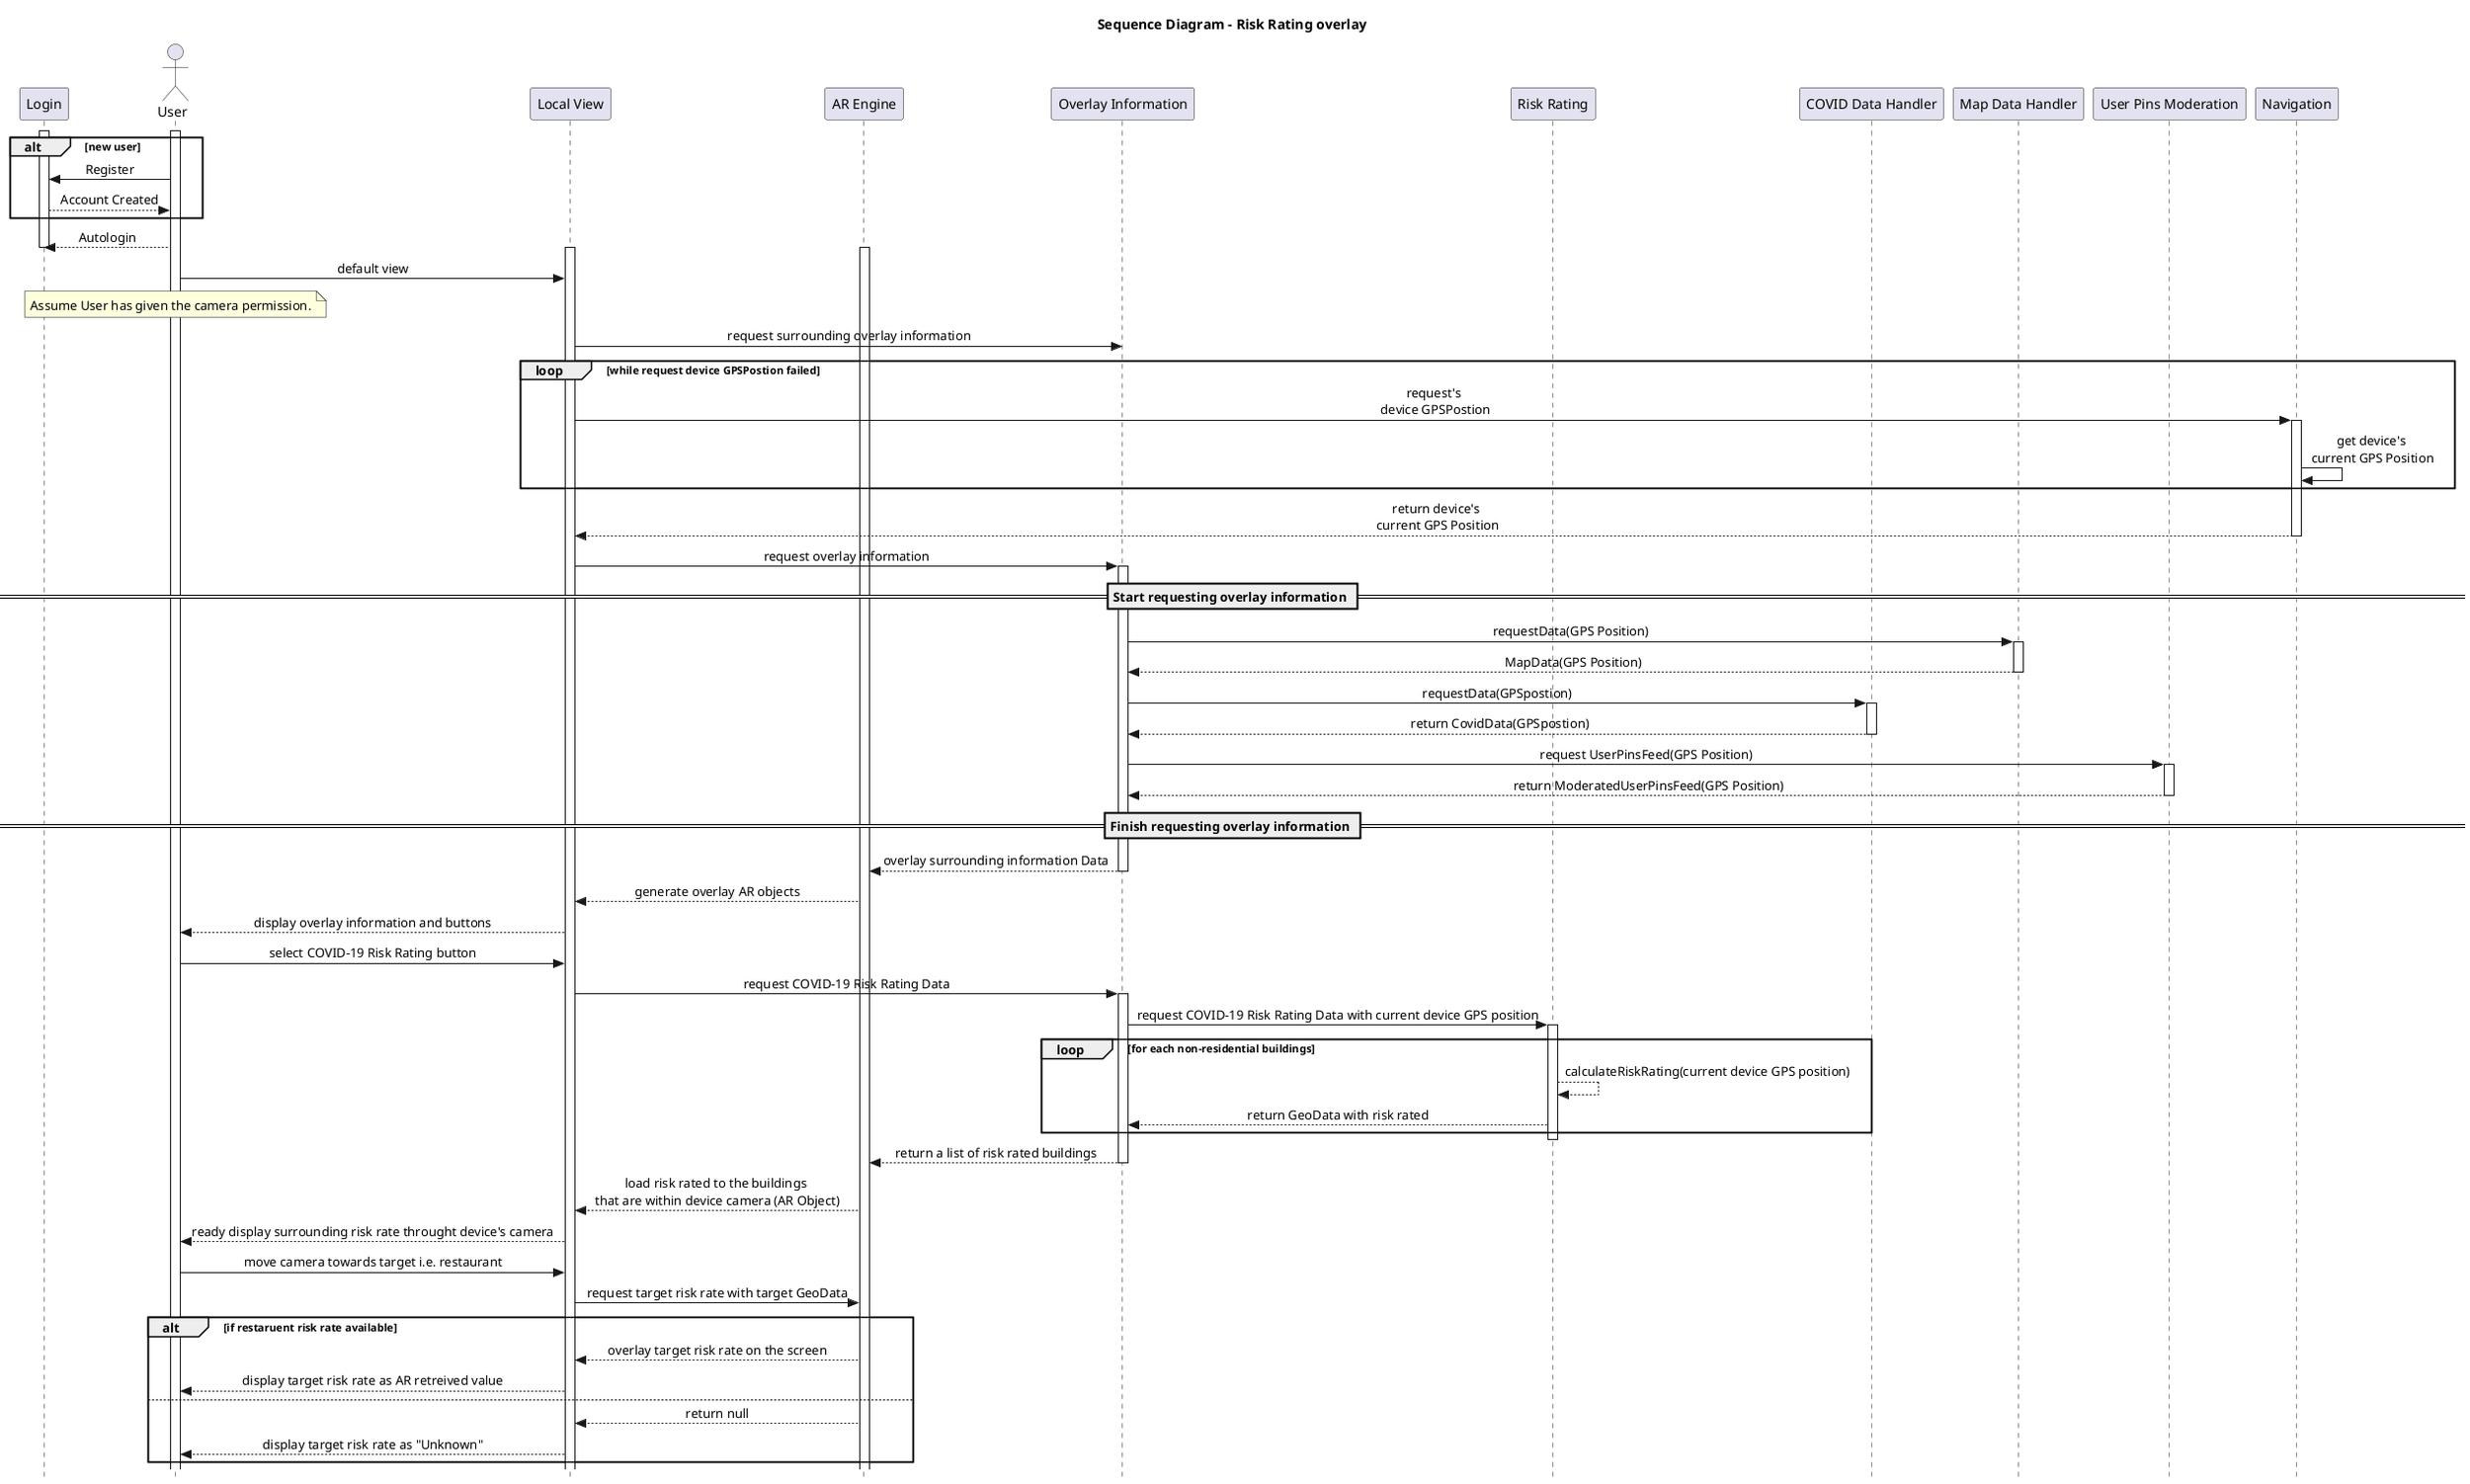 @startuml BUS-B7-sqDia2
skinparam Style strictuml
skinparam SequenceMessageAlignment center

title
    Sequence Diagram - Risk Rating overlay
end title

hide unlinked
participant "Notification"
participant "Login"
actor "User"
participant "Local View"
participant "AR Engine"
participant "Global View"
participant "Overlay Information"
participant "Risk Rating"
participant "COVID Data Handler"
participant "Map Data Handler"
participant "User Pins Moderation"


activate User
activate Login
alt new user
    User -> Login: Register
    Login --> User: Account Created
end 

User --> Login: Autologin

deactivate Login
activate "Local View"
activate "AR Engine"
User -> "Local View": default view
note over User: Assume User has given the camera permission.
"Local View" -> "Overlay Information": request surrounding overlay information
loop while request device GPSPostion failed
    "Local View" -> "Navigation": request's\n device GPSPostion
    activate "Navigation"
    "Navigation" -> "Navigation": get device's\n current GPS Position 
end
"Navigation" --> "Local View": return device's\n current GPS Position
deactivate "Navigation"


"Local View" -> "Overlay Information": request overlay information
activate "Overlay Information"

== Start requesting overlay information ==
"Overlay Information" -> "Map Data Handler": requestData(GPS Position)
activate "Map Data Handler"
"Map Data Handler" --> "Overlay Information": MapData(GPS Position)
deactivate "Map Data Handler"

"Overlay Information" -> "COVID Data Handler": requestData(GPSpostion)
activate "COVID Data Handler"
"COVID Data Handler" --> "Overlay Information": return CovidData(GPSpostion)
deactivate "COVID Data Handler"

"Overlay Information" -> "User Pins Moderation": request UserPinsFeed(GPS Position)
activate "User Pins Moderation"
"User Pins Moderation" --> "Overlay Information": return ModeratedUserPinsFeed(GPS Position)
deactivate "User Pins Moderation"
== Finish requesting overlay information ==

"Overlay Information" --> "AR Engine": overlay surrounding information Data
deactivate "Overlay Information"
"AR Engine" --> "Local View": generate overlay AR objects
"Local View" --> "User": display overlay information and buttons

"User" -> "Local View": select COVID-19 Risk Rating button
"Local View" -> "Overlay Information": request COVID-19 Risk Rating Data
activate "Overlay Information"
"Overlay Information"  -> "Risk Rating": request COVID-19 Risk Rating Data with current device GPS position
activate "Risk Rating"
loop for each non-residential buildings
    "Risk Rating" --> "Risk Rating": calculateRiskRating(current device GPS position)
    "Risk Rating" --> "Overlay Information": return GeoData with risk rated 
end
deactivate "Risk Rating"
"Overlay Information" --> "AR Engine": return a list of risk rated buildings
deactivate "Overlay Information"
"AR Engine" --> "Local View": load risk rated to the buildings \nthat are within device camera (AR Object)
"Local View" --> "User": ready display surrounding risk rate throught device's camera

"User" -> "Local View": move camera towards target i.e. restaurant 
"Local View" -> "AR Engine": request target risk rate with target GeoData

alt if restaruent risk rate available
    "AR Engine" --> "Local View": overlay target risk rate on the screen
    "Local View" --> "User": display target risk rate as AR retreived value
else
    "AR Engine" --> "Local View": return null
    "Local View" --> "User": display target risk rate as "Unknown"
end alt

@enduml